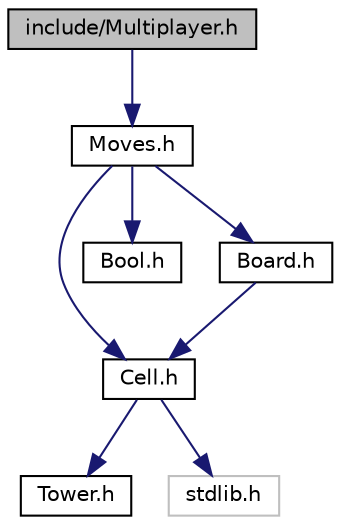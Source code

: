 digraph "include/Multiplayer.h"
{
 // LATEX_PDF_SIZE
  bgcolor="transparent";
  edge [fontname="Helvetica",fontsize="10",labelfontname="Helvetica",labelfontsize="10"];
  node [fontname="Helvetica",fontsize="10",shape=record];
  Node1 [label="include/Multiplayer.h",height=0.2,width=0.4,color="black", fillcolor="grey75", style="filled", fontcolor="black",tooltip="Multiplayer mode handler."];
  Node1 -> Node2 [color="midnightblue",fontsize="10",style="solid",fontname="Helvetica"];
  Node2 [label="Moves.h",height=0.2,width=0.4,color="black",URL="$_moves_8h.html",tooltip="Moves contains all the data types and methods used to handle moves."];
  Node2 -> Node3 [color="midnightblue",fontsize="10",style="solid",fontname="Helvetica"];
  Node3 [label="Cell.h",height=0.2,width=0.4,color="black",URL="$_cell_8h.html",tooltip="Cell struct and methods to handle cells and their towers."];
  Node3 -> Node4 [color="midnightblue",fontsize="10",style="solid",fontname="Helvetica"];
  Node4 [label="Tower.h",height=0.2,width=0.4,color="black",URL="$_tower_8h.html",tooltip="Data types and methods used to handle a Tower."];
  Node3 -> Node5 [color="midnightblue",fontsize="10",style="solid",fontname="Helvetica"];
  Node5 [label="stdlib.h",height=0.2,width=0.4,color="grey75",tooltip=" "];
  Node2 -> Node6 [color="midnightblue",fontsize="10",style="solid",fontname="Helvetica"];
  Node6 [label="Bool.h",height=0.2,width=0.4,color="black",URL="$_bool_8h.html",tooltip="Boolean enum."];
  Node2 -> Node7 [color="midnightblue",fontsize="10",style="solid",fontname="Helvetica"];
  Node7 [label="Board.h",height=0.2,width=0.4,color="black",URL="$_board_8h.html",tooltip="Board struct and methods to handle the board."];
  Node7 -> Node3 [color="midnightblue",fontsize="10",style="solid",fontname="Helvetica"];
}
